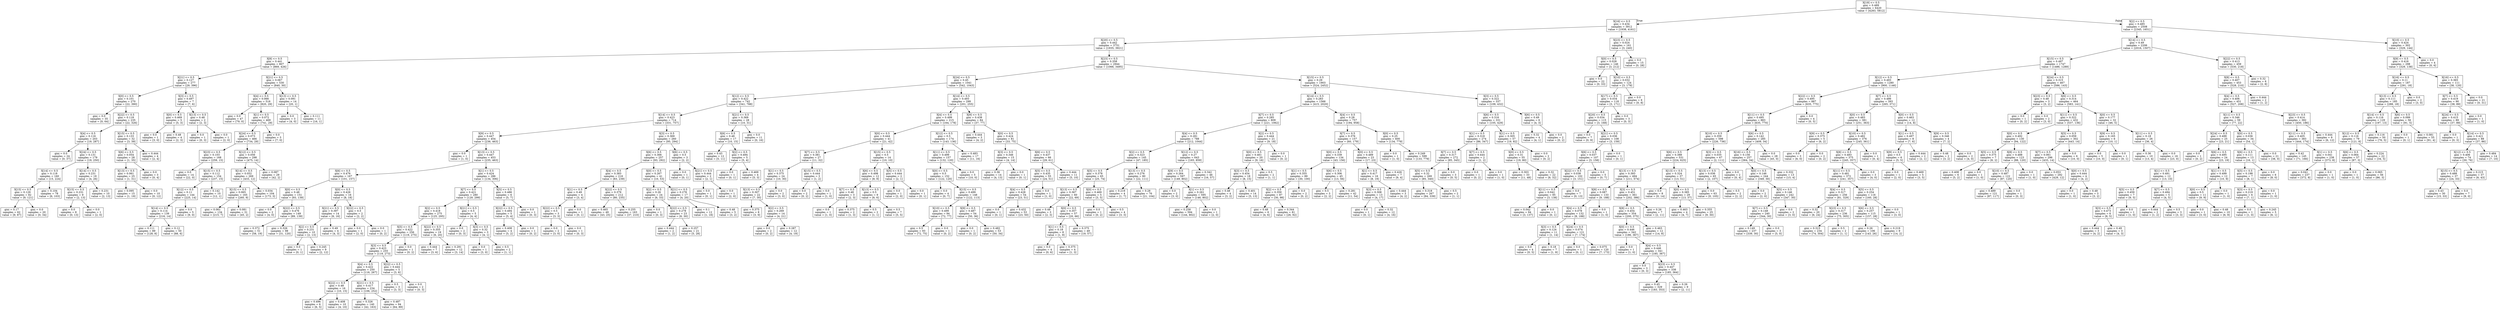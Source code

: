 digraph Tree {
node [shape=box] ;
0 [label="X[19] <= 0.5\ngini = 0.489\nsamples = 6420\nvalue = [4283, 5812]"] ;
1 [label="X[16] <= 0.5\ngini = 0.434\nsamples = 3912\nvalue = [1938, 4161]"] ;
0 -> 1 [labeldistance=2.5, labelangle=45, headlabel="True"] ;
2 [label="X[20] <= 0.5\ngini = 0.442\nsamples = 3751\nvalue = [1935, 3921]"] ;
1 -> 2 ;
3 [label="X[8] <= 0.5\ngini = 0.441\nsamples = 807\nvalue = [869, 426]"] ;
2 -> 3 ;
4 [label="X[21] <= 0.5\ngini = 0.127\nsamples = 277\nvalue = [29, 396]"] ;
3 -> 4 ;
5 [label="X[0] <= 0.5\ngini = 0.101\nsamples = 270\nvalue = [22, 390]"] ;
4 -> 5 ;
6 [label="gini = 0.0\nsamples = 35\nvalue = [0, 64]"] ;
5 -> 6 ;
7 [label="X[22] <= 0.5\ngini = 0.118\nsamples = 235\nvalue = [22, 326]"] ;
5 -> 7 ;
8 [label="X[4] <= 0.5\ngini = 0.116\nsamples = 203\nvalue = [19, 287]"] ;
7 -> 8 ;
9 [label="gini = 0.0\nsamples = 24\nvalue = [0, 37]"] ;
8 -> 9 ;
10 [label="X[24] <= 0.5\ngini = 0.131\nsamples = 179\nvalue = [19, 250]"] ;
8 -> 10 ;
11 [label="X[14] <= 0.5\ngini = 0.118\nsamples = 160\nvalue = [15, 224]"] ;
10 -> 11 ;
12 [label="X[15] <= 0.5\ngini = 0.129\nsamples = 82\nvalue = [9, 121]"] ;
11 -> 12 ;
13 [label="gini = 0.17\nsamples = 62\nvalue = [9, 87]"] ;
12 -> 13 ;
14 [label="gini = 0.0\nsamples = 20\nvalue = [0, 34]"] ;
12 -> 14 ;
15 [label="gini = 0.104\nsamples = 78\nvalue = [6, 103]"] ;
11 -> 15 ;
16 [label="X[14] <= 0.5\ngini = 0.231\nsamples = 19\nvalue = [4, 26]"] ;
10 -> 16 ;
17 [label="X[15] <= 0.5\ngini = 0.231\nsamples = 9\nvalue = [2, 13]"] ;
16 -> 17 ;
18 [label="gini = 0.0\nsamples = 8\nvalue = [0, 13]"] ;
17 -> 18 ;
19 [label="gini = 0.0\nsamples = 1\nvalue = [2, 0]"] ;
17 -> 19 ;
20 [label="gini = 0.231\nsamples = 10\nvalue = [2, 13]"] ;
16 -> 20 ;
21 [label="X[15] <= 0.5\ngini = 0.133\nsamples = 32\nvalue = [3, 39]"] ;
7 -> 21 ;
22 [label="X[6] <= 0.5\ngini = 0.054\nsamples = 28\nvalue = [1, 35]"] ;
21 -> 22 ;
23 [label="X[13] <= 0.5\ngini = 0.061\nsamples = 25\nvalue = [1, 31]"] ;
22 -> 23 ;
24 [label="gini = 0.095\nsamples = 15\nvalue = [1, 19]"] ;
23 -> 24 ;
25 [label="gini = 0.0\nsamples = 10\nvalue = [0, 12]"] ;
23 -> 25 ;
26 [label="gini = 0.0\nsamples = 3\nvalue = [0, 4]"] ;
22 -> 26 ;
27 [label="gini = 0.444\nsamples = 4\nvalue = [2, 4]"] ;
21 -> 27 ;
28 [label="X[3] <= 0.5\ngini = 0.497\nsamples = 7\nvalue = [7, 6]"] ;
4 -> 28 ;
29 [label="X[0] <= 0.5\ngini = 0.469\nsamples = 5\nvalue = [5, 3]"] ;
28 -> 29 ;
30 [label="gini = 0.0\nsamples = 1\nvalue = [3, 0]"] ;
29 -> 30 ;
31 [label="gini = 0.48\nsamples = 4\nvalue = [2, 3]"] ;
29 -> 31 ;
32 [label="X[13] <= 0.5\ngini = 0.48\nsamples = 2\nvalue = [2, 3]"] ;
28 -> 32 ;
33 [label="gini = 0.0\nsamples = 1\nvalue = [0, 3]"] ;
32 -> 33 ;
34 [label="gini = 0.0\nsamples = 1\nvalue = [2, 0]"] ;
32 -> 34 ;
35 [label="X[21] <= 0.5\ngini = 0.067\nsamples = 530\nvalue = [840, 30]"] ;
3 -> 35 ;
36 [label="X[4] <= 0.5\ngini = 0.066\nsamples = 516\nvalue = [820, 29]"] ;
35 -> 36 ;
37 [label="gini = 0.0\nsamples = 47\nvalue = [79, 0]"] ;
36 -> 37 ;
38 [label="X[1] <= 0.5\ngini = 0.072\nsamples = 469\nvalue = [741, 29]"] ;
36 -> 38 ;
39 [label="X[24] <= 0.5\ngini = 0.073\nsamples = 466\nvalue = [734, 29]"] ;
38 -> 39 ;
40 [label="X[23] <= 0.5\ngini = 0.103\nsamples = 168\nvalue = [259, 15]"] ;
39 -> 40 ;
41 [label="gini = 0.0\nsamples = 14\nvalue = [22, 0]"] ;
40 -> 41 ;
42 [label="X[15] <= 0.5\ngini = 0.112\nsamples = 154\nvalue = [237, 15]"] ;
40 -> 42 ;
43 [label="X[12] <= 0.5\ngini = 0.11\nsamples = 144\nvalue = [225, 14]"] ;
42 -> 43 ;
44 [label="X[14] <= 0.5\ngini = 0.114\nsamples = 139\nvalue = [216, 14]"] ;
43 -> 44 ;
45 [label="gini = 0.111\nsamples = 89\nvalue = [128, 8]"] ;
44 -> 45 ;
46 [label="gini = 0.12\nsamples = 50\nvalue = [88, 6]"] ;
44 -> 46 ;
47 [label="gini = 0.0\nsamples = 5\nvalue = [9, 0]"] ;
43 -> 47 ;
48 [label="gini = 0.142\nsamples = 10\nvalue = [12, 1]"] ;
42 -> 48 ;
49 [label="X[12] <= 0.5\ngini = 0.056\nsamples = 298\nvalue = [475, 14]"] ;
39 -> 49 ;
50 [label="X[14] <= 0.5\ngini = 0.052\nsamples = 269\nvalue = [433, 12]"] ;
49 -> 50 ;
51 [label="X[15] <= 0.5\ngini = 0.065\nsamples = 165\nvalue = [260, 9]"] ;
50 -> 51 ;
52 [label="gini = 0.061\nsamples = 134\nvalue = [215, 7]"] ;
51 -> 52 ;
53 [label="gini = 0.081\nsamples = 31\nvalue = [45, 2]"] ;
51 -> 53 ;
54 [label="gini = 0.034\nsamples = 104\nvalue = [173, 3]"] ;
50 -> 54 ;
55 [label="gini = 0.087\nsamples = 29\nvalue = [42, 2]"] ;
49 -> 55 ;
56 [label="gini = 0.0\nsamples = 3\nvalue = [7, 0]"] ;
38 -> 56 ;
57 [label="X[13] <= 0.5\ngini = 0.091\nsamples = 14\nvalue = [20, 1]"] ;
35 -> 57 ;
58 [label="gini = 0.0\nsamples = 3\nvalue = [4, 0]"] ;
57 -> 58 ;
59 [label="gini = 0.111\nsamples = 11\nvalue = [16, 1]"] ;
57 -> 59 ;
60 [label="X[23] <= 0.5\ngini = 0.358\nsamples = 2944\nvalue = [1066, 3495]"] ;
2 -> 60 ;
61 [label="X[24] <= 0.5\ngini = 0.45\nsamples = 1041\nvalue = [542, 1043]"] ;
60 -> 61 ;
62 [label="X[12] <= 0.5\ngini = 0.422\nsamples = 742\nvalue = [341, 788]"] ;
61 -> 62 ;
63 [label="X[14] <= 0.5\ngini = 0.423\nsamples = 714\nvalue = [331, 757]"] ;
62 -> 63 ;
64 [label="X[9] <= 0.5\ngini = 0.447\nsamples = 454\nvalue = [236, 463]"] ;
63 -> 64 ;
65 [label="gini = 0.0\nsamples = 1\nvalue = [1, 0]"] ;
64 -> 65 ;
66 [label="X[13] <= 0.5\ngini = 0.447\nsamples = 453\nvalue = [235, 463]"] ;
64 -> 66 ;
67 [label="X[6] <= 0.5\ngini = 0.476\nsamples = 167\nvalue = [101, 157]"] ;
66 -> 67 ;
68 [label="X[0] <= 0.5\ngini = 0.48\nsamples = 151\nvalue = [93, 139]"] ;
67 -> 68 ;
69 [label="gini = 0.0\nsamples = 2\nvalue = [4, 0]"] ;
68 -> 69 ;
70 [label="X[22] <= 0.5\ngini = 0.476\nsamples = 149\nvalue = [89, 139]"] ;
68 -> 70 ;
71 [label="gini = 0.372\nsamples = 51\nvalue = [58, 19]"] ;
70 -> 71 ;
72 [label="gini = 0.326\nsamples = 98\nvalue = [31, 120]"] ;
70 -> 72 ;
73 [label="X[0] <= 0.5\ngini = 0.426\nsamples = 16\nvalue = [8, 18]"] ;
67 -> 73 ;
74 [label="X[21] <= 0.5\ngini = 0.397\nsamples = 14\nvalue = [6, 16]"] ;
73 -> 74 ;
75 [label="X[2] <= 0.5\ngini = 0.231\nsamples = 10\nvalue = [2, 13]"] ;
74 -> 75 ;
76 [label="gini = 0.0\nsamples = 1\nvalue = [0, 1]"] ;
75 -> 76 ;
77 [label="gini = 0.245\nsamples = 9\nvalue = [2, 12]"] ;
75 -> 77 ;
78 [label="gini = 0.49\nsamples = 4\nvalue = [4, 3]"] ;
74 -> 78 ;
79 [label="X[22] <= 0.5\ngini = 0.5\nsamples = 2\nvalue = [2, 2]"] ;
73 -> 79 ;
80 [label="gini = 0.0\nsamples = 1\nvalue = [2, 0]"] ;
79 -> 80 ;
81 [label="gini = 0.0\nsamples = 1\nvalue = [0, 2]"] ;
79 -> 81 ;
82 [label="X[1] <= 0.5\ngini = 0.424\nsamples = 286\nvalue = [134, 306]"] ;
66 -> 82 ;
83 [label="X[7] <= 0.5\ngini = 0.421\nsamples = 280\nvalue = [129, 299]"] ;
82 -> 83 ;
84 [label="X[2] <= 0.5\ngini = 0.418\nsamples = 275\nvalue = [125, 295]"] ;
83 -> 84 ;
85 [label="X[5] <= 0.5\ngini = 0.422\nsamples = 256\nvalue = [119, 275]"] ;
84 -> 85 ;
86 [label="X[3] <= 0.5\ngini = 0.423\nsamples = 255\nvalue = [119, 273]"] ;
85 -> 86 ;
87 [label="X[4] <= 0.5\ngini = 0.422\nsamples = 250\nvalue = [116, 267]"] ;
86 -> 87 ;
88 [label="X[22] <= 0.5\ngini = 0.48\nsamples = 16\nvalue = [10, 15]"] ;
87 -> 88 ;
89 [label="gini = 0.496\nsamples = 6\nvalue = [6, 5]"] ;
88 -> 89 ;
90 [label="gini = 0.408\nsamples = 10\nvalue = [4, 10]"] ;
88 -> 90 ;
91 [label="X[21] <= 0.5\ngini = 0.417\nsamples = 234\nvalue = [106, 252]"] ;
87 -> 91 ;
92 [label="gini = 0.326\nsamples = 140\nvalue = [42, 163]"] ;
91 -> 92 ;
93 [label="gini = 0.487\nsamples = 94\nvalue = [64, 89]"] ;
91 -> 93 ;
94 [label="X[22] <= 0.5\ngini = 0.444\nsamples = 5\nvalue = [3, 6]"] ;
86 -> 94 ;
95 [label="gini = 0.5\nsamples = 3\nvalue = [3, 3]"] ;
94 -> 95 ;
96 [label="gini = 0.0\nsamples = 2\nvalue = [0, 3]"] ;
94 -> 96 ;
97 [label="gini = 0.0\nsamples = 1\nvalue = [0, 2]"] ;
85 -> 97 ;
98 [label="X[22] <= 0.5\ngini = 0.355\nsamples = 19\nvalue = [6, 20]"] ;
84 -> 98 ;
99 [label="gini = 0.444\nsamples = 7\nvalue = [3, 6]"] ;
98 -> 99 ;
100 [label="gini = 0.291\nsamples = 12\nvalue = [3, 14]"] ;
98 -> 100 ;
101 [label="X[21] <= 0.5\ngini = 0.5\nsamples = 5\nvalue = [4, 4]"] ;
83 -> 101 ;
102 [label="gini = 0.0\nsamples = 2\nvalue = [0, 3]"] ;
101 -> 102 ;
103 [label="X[3] <= 0.5\ngini = 0.32\nsamples = 3\nvalue = [4, 1]"] ;
101 -> 103 ;
104 [label="gini = 0.0\nsamples = 1\nvalue = [3, 0]"] ;
103 -> 104 ;
105 [label="gini = 0.5\nsamples = 2\nvalue = [1, 1]"] ;
103 -> 105 ;
106 [label="X[5] <= 0.5\ngini = 0.486\nsamples = 6\nvalue = [5, 7]"] ;
82 -> 106 ;
107 [label="X[22] <= 0.5\ngini = 0.494\nsamples = 5\nvalue = [5, 4]"] ;
106 -> 107 ;
108 [label="gini = 0.408\nsamples = 4\nvalue = [5, 2]"] ;
107 -> 108 ;
109 [label="gini = 0.0\nsamples = 1\nvalue = [0, 2]"] ;
107 -> 109 ;
110 [label="gini = 0.0\nsamples = 1\nvalue = [0, 3]"] ;
106 -> 110 ;
111 [label="X[3] <= 0.5\ngini = 0.369\nsamples = 260\nvalue = [95, 294]"] ;
63 -> 111 ;
112 [label="X[6] <= 0.5\ngini = 0.366\nsamples = 257\nvalue = [93, 292]"] ;
111 -> 112 ;
113 [label="X[4] <= 0.5\ngini = 0.383\nsamples = 216\nvalue = [83, 239]"] ;
112 -> 113 ;
114 [label="X[1] <= 0.5\ngini = 0.49\nsamples = 4\nvalue = [3, 4]"] ;
113 -> 114 ;
115 [label="X[22] <= 0.5\ngini = 0.5\nsamples = 3\nvalue = [3, 3]"] ;
114 -> 115 ;
116 [label="gini = 0.0\nsamples = 2\nvalue = [3, 0]"] ;
115 -> 116 ;
117 [label="gini = 0.0\nsamples = 1\nvalue = [0, 3]"] ;
115 -> 117 ;
118 [label="gini = 0.0\nsamples = 1\nvalue = [0, 1]"] ;
114 -> 118 ;
119 [label="X[22] <= 0.5\ngini = 0.379\nsamples = 212\nvalue = [80, 235]"] ;
113 -> 119 ;
120 [label="gini = 0.465\nsamples = 49\nvalue = [43, 25]"] ;
119 -> 120 ;
121 [label="gini = 0.255\nsamples = 163\nvalue = [37, 210]"] ;
119 -> 121 ;
122 [label="X[0] <= 0.5\ngini = 0.267\nsamples = 41\nvalue = [10, 53]"] ;
112 -> 122 ;
123 [label="X[2] <= 0.5\ngini = 0.26\nsamples = 24\nvalue = [6, 33]"] ;
122 -> 123 ;
124 [label="gini = 0.0\nsamples = 1\nvalue = [0, 3]"] ;
123 -> 124 ;
125 [label="X[22] <= 0.5\ngini = 0.278\nsamples = 23\nvalue = [6, 30]"] ;
123 -> 125 ;
126 [label="gini = 0.444\nsamples = 2\nvalue = [1, 2]"] ;
125 -> 126 ;
127 [label="gini = 0.257\nsamples = 21\nvalue = [5, 28]"] ;
125 -> 127 ;
128 [label="X[21] <= 0.5\ngini = 0.278\nsamples = 17\nvalue = [4, 20]"] ;
122 -> 128 ;
129 [label="gini = 0.1\nsamples = 12\nvalue = [1, 18]"] ;
128 -> 129 ;
130 [label="gini = 0.48\nsamples = 5\nvalue = [3, 2]"] ;
128 -> 130 ;
131 [label="X[6] <= 0.5\ngini = 0.5\nsamples = 3\nvalue = [2, 2]"] ;
111 -> 131 ;
132 [label="gini = 0.0\nsamples = 1\nvalue = [0, 1]"] ;
131 -> 132 ;
133 [label="X[21] <= 0.5\ngini = 0.444\nsamples = 2\nvalue = [2, 1]"] ;
131 -> 133 ;
134 [label="gini = 0.0\nsamples = 1\nvalue = [0, 1]"] ;
133 -> 134 ;
135 [label="gini = 0.0\nsamples = 1\nvalue = [2, 0]"] ;
133 -> 135 ;
136 [label="X[21] <= 0.5\ngini = 0.369\nsamples = 28\nvalue = [10, 31]"] ;
62 -> 136 ;
137 [label="X[6] <= 0.5\ngini = 0.48\nsamples = 17\nvalue = [10, 15]"] ;
136 -> 137 ;
138 [label="gini = 0.43\nsamples = 12\nvalue = [5, 11]"] ;
137 -> 138 ;
139 [label="X[2] <= 0.5\ngini = 0.494\nsamples = 5\nvalue = [5, 4]"] ;
137 -> 139 ;
140 [label="gini = 0.0\nsamples = 1\nvalue = [0, 1]"] ;
139 -> 140 ;
141 [label="gini = 0.469\nsamples = 4\nvalue = [5, 3]"] ;
139 -> 141 ;
142 [label="gini = 0.0\nsamples = 11\nvalue = [0, 16]"] ;
136 -> 142 ;
143 [label="X[14] <= 0.5\ngini = 0.493\nsamples = 299\nvalue = [201, 255]"] ;
61 -> 143 ;
144 [label="X[4] <= 0.5\ngini = 0.499\nsamples = 215\nvalue = [164, 178]"] ;
143 -> 144 ;
145 [label="X[0] <= 0.5\ngini = 0.444\nsamples = 41\nvalue = [21, 42]"] ;
144 -> 145 ;
146 [label="X[7] <= 0.5\ngini = 0.381\nsamples = 27\nvalue = [11, 32]"] ;
145 -> 146 ;
147 [label="X[1] <= 0.5\ngini = 0.375\nsamples = 24\nvalue = [10, 30]"] ;
146 -> 147 ;
148 [label="X[13] <= 0.5\ngini = 0.307\nsamples = 22\nvalue = [7, 30]"] ;
147 -> 148 ;
149 [label="gini = 0.375\nsamples = 8\nvalue = [3, 9]"] ;
148 -> 149 ;
150 [label="X[2] <= 0.5\ngini = 0.269\nsamples = 14\nvalue = [4, 21]"] ;
148 -> 150 ;
151 [label="gini = 0.0\nsamples = 2\nvalue = [0, 2]"] ;
150 -> 151 ;
152 [label="gini = 0.287\nsamples = 12\nvalue = [4, 19]"] ;
150 -> 152 ;
153 [label="gini = 0.0\nsamples = 2\nvalue = [3, 0]"] ;
147 -> 153 ;
154 [label="X[15] <= 0.5\ngini = 0.444\nsamples = 3\nvalue = [1, 2]"] ;
146 -> 154 ;
155 [label="gini = 0.0\nsamples = 2\nvalue = [0, 2]"] ;
154 -> 155 ;
156 [label="gini = 0.0\nsamples = 1\nvalue = [1, 0]"] ;
154 -> 156 ;
157 [label="X[15] <= 0.5\ngini = 0.5\nsamples = 14\nvalue = [10, 10]"] ;
145 -> 157 ;
158 [label="X[6] <= 0.5\ngini = 0.498\nsamples = 12\nvalue = [8, 9]"] ;
157 -> 158 ;
159 [label="X[7] <= 0.5\ngini = 0.48\nsamples = 3\nvalue = [2, 3]"] ;
158 -> 159 ;
160 [label="gini = 0.0\nsamples = 1\nvalue = [1, 0]"] ;
159 -> 160 ;
161 [label="gini = 0.375\nsamples = 2\nvalue = [1, 3]"] ;
159 -> 161 ;
162 [label="X[13] <= 0.5\ngini = 0.5\nsamples = 9\nvalue = [6, 6]"] ;
158 -> 162 ;
163 [label="gini = 0.5\nsamples = 2\nvalue = [1, 1]"] ;
162 -> 163 ;
164 [label="gini = 0.5\nsamples = 7\nvalue = [5, 5]"] ;
162 -> 164 ;
165 [label="X[5] <= 0.5\ngini = 0.444\nsamples = 2\nvalue = [2, 1]"] ;
157 -> 165 ;
166 [label="gini = 0.0\nsamples = 1\nvalue = [2, 0]"] ;
165 -> 166 ;
167 [label="gini = 0.0\nsamples = 1\nvalue = [0, 1]"] ;
165 -> 167 ;
168 [label="X[12] <= 0.5\ngini = 0.5\nsamples = 174\nvalue = [143, 136]"] ;
144 -> 168 ;
169 [label="X[11] <= 0.5\ngini = 0.499\nsamples = 157\nvalue = [132, 120]"] ;
168 -> 169 ;
170 [label="X[0] <= 0.5\ngini = 0.5\nsamples = 152\nvalue = [122, 120]"] ;
169 -> 170 ;
171 [label="gini = 0.0\nsamples = 4\nvalue = [0, 7]"] ;
170 -> 171 ;
172 [label="X[15] <= 0.5\ngini = 0.499\nsamples = 148\nvalue = [122, 113]"] ;
170 -> 172 ;
173 [label="X[10] <= 0.5\ngini = 0.499\nsamples = 94\nvalue = [72, 77]"] ;
172 -> 173 ;
174 [label="gini = 0.5\nsamples = 93\nvalue = [72, 75]"] ;
173 -> 174 ;
175 [label="gini = 0.0\nsamples = 1\nvalue = [0, 2]"] ;
173 -> 175 ;
176 [label="X[9] <= 0.5\ngini = 0.487\nsamples = 54\nvalue = [50, 36]"] ;
172 -> 176 ;
177 [label="gini = 0.0\nsamples = 1\nvalue = [0, 2]"] ;
176 -> 177 ;
178 [label="gini = 0.482\nsamples = 53\nvalue = [50, 34]"] ;
176 -> 178 ;
179 [label="gini = 0.0\nsamples = 5\nvalue = [10, 0]"] ;
169 -> 179 ;
180 [label="gini = 0.483\nsamples = 17\nvalue = [11, 16]"] ;
168 -> 180 ;
181 [label="X[9] <= 0.5\ngini = 0.438\nsamples = 84\nvalue = [37, 77]"] ;
143 -> 181 ;
182 [label="gini = 0.444\nsamples = 3\nvalue = [4, 2]"] ;
181 -> 182 ;
183 [label="X[0] <= 0.5\ngini = 0.424\nsamples = 81\nvalue = [33, 75]"] ;
181 -> 183 ;
184 [label="X[3] <= 0.5\ngini = 0.346\nsamples = 15\nvalue = [4, 14]"] ;
183 -> 184 ;
185 [label="gini = 0.36\nsamples = 14\nvalue = [4, 13]"] ;
184 -> 185 ;
186 [label="gini = 0.0\nsamples = 1\nvalue = [0, 1]"] ;
184 -> 186 ;
187 [label="X[6] <= 0.5\ngini = 0.437\nsamples = 66\nvalue = [29, 61]"] ;
183 -> 187 ;
188 [label="X[5] <= 0.5\ngini = 0.435\nsamples = 55\nvalue = [24, 51]"] ;
187 -> 188 ;
189 [label="X[4] <= 0.5\ngini = 0.428\nsamples = 54\nvalue = [23, 51]"] ;
188 -> 189 ;
190 [label="gini = 0.0\nsamples = 1\nvalue = [0, 1]"] ;
189 -> 190 ;
191 [label="gini = 0.432\nsamples = 53\nvalue = [23, 50]"] ;
189 -> 191 ;
192 [label="gini = 0.0\nsamples = 1\nvalue = [1, 0]"] ;
188 -> 192 ;
193 [label="gini = 0.444\nsamples = 11\nvalue = [5, 10]"] ;
187 -> 193 ;
194 [label="X[15] <= 0.5\ngini = 0.29\nsamples = 1903\nvalue = [524, 2452]"] ;
60 -> 194 ;
195 [label="X[14] <= 0.5\ngini = 0.283\nsamples = 1566\nvalue = [415, 2020]"] ;
194 -> 195 ;
196 [label="X[7] <= 0.5\ngini = 0.285\nsamples = 809\nvalue = [221, 1062]"] ;
195 -> 196 ;
197 [label="X[4] <= 0.5\ngini = 0.281\nsamples = 788\nvalue = [212, 1044]"] ;
196 -> 197 ;
198 [label="X[2] <= 0.5\ngini = 0.323\nsamples = 145\nvalue = [47, 185]"] ;
197 -> 198 ;
199 [label="X[5] <= 0.5\ngini = 0.378\nsamples = 65\nvalue = [25, 74]"] ;
198 -> 199 ;
200 [label="X[13] <= 0.5\ngini = 0.367\nsamples = 60\nvalue = [22, 69]"] ;
199 -> 200 ;
201 [label="gini = 0.48\nsamples = 3\nvalue = [2, 3]"] ;
200 -> 201 ;
202 [label="X[0] <= 0.5\ngini = 0.357\nsamples = 57\nvalue = [20, 66]"] ;
200 -> 202 ;
203 [label="X[1] <= 0.5\ngini = 0.18\nsamples = 8\nvalue = [1, 9]"] ;
202 -> 203 ;
204 [label="gini = 0.0\nsamples = 4\nvalue = [0, 6]"] ;
203 -> 204 ;
205 [label="gini = 0.375\nsamples = 4\nvalue = [1, 3]"] ;
203 -> 205 ;
206 [label="gini = 0.375\nsamples = 49\nvalue = [19, 57]"] ;
202 -> 206 ;
207 [label="X[0] <= 0.5\ngini = 0.469\nsamples = 5\nvalue = [3, 5]"] ;
199 -> 207 ;
208 [label="gini = 0.0\nsamples = 1\nvalue = [0, 2]"] ;
207 -> 208 ;
209 [label="gini = 0.5\nsamples = 4\nvalue = [3, 3]"] ;
207 -> 209 ;
210 [label="X[13] <= 0.5\ngini = 0.276\nsamples = 80\nvalue = [22, 111]"] ;
198 -> 210 ;
211 [label="gini = 0.219\nsamples = 4\nvalue = [1, 7]"] ;
210 -> 211 ;
212 [label="gini = 0.28\nsamples = 76\nvalue = [21, 104]"] ;
210 -> 212 ;
213 [label="X[12] <= 0.5\ngini = 0.27\nsamples = 643\nvalue = [165, 859]"] ;
197 -> 213 ;
214 [label="X[9] <= 0.5\ngini = 0.264\nsamples = 597\nvalue = [149, 802]"] ;
213 -> 214 ;
215 [label="gini = 0.0\nsamples = 2\nvalue = [3, 0]"] ;
214 -> 215 ;
216 [label="X[1] <= 0.5\ngini = 0.261\nsamples = 595\nvalue = [146, 802]"] ;
214 -> 216 ;
217 [label="gini = 0.258\nsamples = 594\nvalue = [144, 802]"] ;
216 -> 217 ;
218 [label="gini = 0.0\nsamples = 1\nvalue = [2, 0]"] ;
216 -> 218 ;
219 [label="gini = 0.342\nsamples = 46\nvalue = [16, 57]"] ;
213 -> 219 ;
220 [label="X[2] <= 0.5\ngini = 0.444\nsamples = 21\nvalue = [9, 18]"] ;
196 -> 220 ;
221 [label="X[0] <= 0.5\ngini = 0.461\nsamples = 20\nvalue = [9, 16]"] ;
220 -> 221 ;
222 [label="X[3] <= 0.5\ngini = 0.454\nsamples = 18\nvalue = [8, 15]"] ;
221 -> 222 ;
223 [label="gini = 0.48\nsamples = 4\nvalue = [3, 2]"] ;
222 -> 223 ;
224 [label="gini = 0.401\nsamples = 14\nvalue = [5, 13]"] ;
222 -> 224 ;
225 [label="gini = 0.5\nsamples = 2\nvalue = [1, 1]"] ;
221 -> 225 ;
226 [label="gini = 0.0\nsamples = 1\nvalue = [0, 2]"] ;
220 -> 226 ;
227 [label="X[4] <= 0.5\ngini = 0.28\nsamples = 757\nvalue = [194, 958]"] ;
195 -> 227 ;
228 [label="X[7] <= 0.5\ngini = 0.376\nsamples = 157\nvalue = [60, 179]"] ;
227 -> 228 ;
229 [label="X[0] <= 0.5\ngini = 0.339\nsamples = 134\nvalue = [43, 156]"] ;
228 -> 229 ;
230 [label="X[1] <= 0.5\ngini = 0.355\nsamples = 89\nvalue = [30, 100]"] ;
229 -> 230 ;
231 [label="X[2] <= 0.5\ngini = 0.359\nsamples = 87\nvalue = [30, 98]"] ;
230 -> 231 ;
232 [label="gini = 0.48\nsamples = 6\nvalue = [4, 6]"] ;
231 -> 232 ;
233 [label="gini = 0.344\nsamples = 81\nvalue = [26, 92]"] ;
231 -> 233 ;
234 [label="gini = 0.0\nsamples = 2\nvalue = [0, 2]"] ;
230 -> 234 ;
235 [label="X[6] <= 0.5\ngini = 0.306\nsamples = 45\nvalue = [13, 56]"] ;
229 -> 235 ;
236 [label="gini = 0.5\nsamples = 3\nvalue = [2, 2]"] ;
235 -> 236 ;
237 [label="gini = 0.281\nsamples = 42\nvalue = [11, 54]"] ;
235 -> 237 ;
238 [label="X[0] <= 0.5\ngini = 0.489\nsamples = 23\nvalue = [17, 23]"] ;
228 -> 238 ;
239 [label="X[1] <= 0.5\ngini = 0.417\nsamples = 16\nvalue = [8, 19]"] ;
238 -> 239 ;
240 [label="X[3] <= 0.5\ngini = 0.308\nsamples = 13\nvalue = [4, 17]"] ;
239 -> 240 ;
241 [label="gini = 0.0\nsamples = 1\nvalue = [0, 1]"] ;
240 -> 241 ;
242 [label="gini = 0.32\nsamples = 12\nvalue = [4, 16]"] ;
240 -> 242 ;
243 [label="gini = 0.444\nsamples = 3\nvalue = [4, 2]"] ;
239 -> 243 ;
244 [label="gini = 0.426\nsamples = 7\nvalue = [9, 4]"] ;
238 -> 244 ;
245 [label="X[0] <= 0.5\ngini = 0.25\nsamples = 600\nvalue = [134, 779]"] ;
227 -> 245 ;
246 [label="gini = 0.0\nsamples = 1\nvalue = [1, 0]"] ;
245 -> 246 ;
247 [label="gini = 0.249\nsamples = 599\nvalue = [133, 779]"] ;
245 -> 247 ;
248 [label="X[3] <= 0.5\ngini = 0.322\nsamples = 337\nvalue = [109, 432]"] ;
194 -> 248 ;
249 [label="X[6] <= 0.5\ngini = 0.316\nsamples = 331\nvalue = [105, 429]"] ;
248 -> 249 ;
250 [label="X[1] <= 0.5\ngini = 0.318\nsamples = 274\nvalue = [86, 347]"] ;
249 -> 250 ;
251 [label="X[7] <= 0.5\ngini = 0.317\nsamples = 272\nvalue = [85, 345]"] ;
250 -> 251 ;
252 [label="X[5] <= 0.5\ngini = 0.32\nsamples = 269\nvalue = [85, 340]"] ;
251 -> 252 ;
253 [label="gini = 0.318\nsamples = 267\nvalue = [84, 339]"] ;
252 -> 253 ;
254 [label="gini = 0.5\nsamples = 2\nvalue = [1, 1]"] ;
252 -> 254 ;
255 [label="gini = 0.0\nsamples = 3\nvalue = [0, 5]"] ;
251 -> 255 ;
256 [label="X[7] <= 0.5\ngini = 0.444\nsamples = 2\nvalue = [1, 2]"] ;
250 -> 256 ;
257 [label="gini = 0.0\nsamples = 1\nvalue = [0, 2]"] ;
256 -> 257 ;
258 [label="gini = 0.0\nsamples = 1\nvalue = [1, 0]"] ;
256 -> 258 ;
259 [label="X[1] <= 0.5\ngini = 0.305\nsamples = 57\nvalue = [19, 82]"] ;
249 -> 259 ;
260 [label="X[0] <= 0.5\ngini = 0.31\nsamples = 55\nvalue = [19, 80]"] ;
259 -> 260 ;
261 [label="gini = 0.303\nsamples = 33\nvalue = [11, 48]"] ;
260 -> 261 ;
262 [label="gini = 0.32\nsamples = 22\nvalue = [8, 32]"] ;
260 -> 262 ;
263 [label="gini = 0.0\nsamples = 2\nvalue = [0, 2]"] ;
259 -> 263 ;
264 [label="X[6] <= 0.5\ngini = 0.49\nsamples = 6\nvalue = [4, 3]"] ;
248 -> 264 ;
265 [label="gini = 0.32\nsamples = 4\nvalue = [4, 1]"] ;
264 -> 265 ;
266 [label="gini = 0.0\nsamples = 2\nvalue = [0, 2]"] ;
264 -> 266 ;
267 [label="X[23] <= 0.5\ngini = 0.024\nsamples = 161\nvalue = [3, 240]"] ;
1 -> 267 ;
268 [label="X[0] <= 0.5\ngini = 0.028\nsamples = 146\nvalue = [3, 212]"] ;
267 -> 268 ;
269 [label="gini = 0.0\nsamples = 22\nvalue = [0, 33]"] ;
268 -> 269 ;
270 [label="X[10] <= 0.5\ngini = 0.032\nsamples = 124\nvalue = [3, 179]"] ;
268 -> 270 ;
271 [label="X[17] <= 0.5\ngini = 0.034\nsamples = 118\nvalue = [3, 171]"] ;
270 -> 271 ;
272 [label="X[20] <= 0.5\ngini = 0.034\nsamples = 115\nvalue = [3, 168]"] ;
271 -> 272 ;
273 [label="gini = 0.0\nsamples = 7\nvalue = [0, 9]"] ;
272 -> 273 ;
274 [label="X[21] <= 0.5\ngini = 0.036\nsamples = 108\nvalue = [3, 159]"] ;
272 -> 274 ;
275 [label="X[6] <= 0.5\ngini = 0.037\nsamples = 107\nvalue = [3, 158]"] ;
274 -> 275 ;
276 [label="X[22] <= 0.5\ngini = 0.038\nsamples = 102\nvalue = [3, 151]"] ;
275 -> 276 ;
277 [label="X[11] <= 0.5\ngini = 0.042\nsamples = 95\nvalue = [3, 138]"] ;
276 -> 277 ;
278 [label="gini = 0.042\nsamples = 94\nvalue = [3, 137]"] ;
277 -> 278 ;
279 [label="gini = 0.0\nsamples = 1\nvalue = [0, 1]"] ;
277 -> 279 ;
280 [label="gini = 0.0\nsamples = 7\nvalue = [0, 13]"] ;
276 -> 280 ;
281 [label="gini = 0.0\nsamples = 5\nvalue = [0, 7]"] ;
275 -> 281 ;
282 [label="gini = 0.0\nsamples = 1\nvalue = [0, 1]"] ;
274 -> 282 ;
283 [label="gini = 0.0\nsamples = 3\nvalue = [0, 3]"] ;
271 -> 283 ;
284 [label="gini = 0.0\nsamples = 6\nvalue = [0, 8]"] ;
270 -> 284 ;
285 [label="gini = 0.0\nsamples = 15\nvalue = [0, 28]"] ;
267 -> 285 ;
286 [label="X[2] <= 0.5\ngini = 0.485\nsamples = 2508\nvalue = [2345, 1651]"] ;
0 -> 286 [labeldistance=2.5, labelangle=-45, headlabel="False"] ;
287 [label="X[14] <= 0.5\ngini = 0.49\nsamples = 2206\nvalue = [2016, 1507]"] ;
286 -> 287 ;
288 [label="X[15] <= 0.5\ngini = 0.497\nsamples = 1747\nvalue = [1486, 1289]"] ;
287 -> 288 ;
289 [label="X[12] <= 0.5\ngini = 0.493\nsamples = 1280\nvalue = [900, 1146]"] ;
288 -> 289 ;
290 [label="X[22] <= 0.5\ngini = 0.495\nsamples = 887\nvalue = [635, 775]"] ;
289 -> 290 ;
291 [label="X[11] <= 0.5\ngini = 0.495\nsamples = 883\nvalue = [635, 770]"] ;
290 -> 291 ;
292 [label="X[10] <= 0.5\ngini = 0.359\nsamples = 598\nvalue = [226, 736]"] ;
291 -> 292 ;
293 [label="X[6] <= 0.5\ngini = 0.388\nsamples = 531\nvalue = [224, 625]"] ;
292 -> 293 ;
294 [label="X[13] <= 0.5\ngini = 0.393\nsamples = 494\nvalue = [211, 574]"] ;
293 -> 294 ;
295 [label="X[8] <= 0.5\ngini = 0.087\nsamples = 133\nvalue = [9, 188]"] ;
294 -> 295 ;
296 [label="X[4] <= 0.5\ngini = 0.078\nsamples = 132\nvalue = [8, 188]"] ;
295 -> 296 ;
297 [label="X[3] <= 0.5\ngini = 0.124\nsamples = 11\nvalue = [1, 14]"] ;
296 -> 297 ;
298 [label="gini = 0.0\nsamples = 4\nvalue = [0, 5]"] ;
297 -> 298 ;
299 [label="gini = 0.18\nsamples = 7\nvalue = [1, 9]"] ;
297 -> 299 ;
300 [label="X[24] <= 0.5\ngini = 0.074\nsamples = 121\nvalue = [7, 174]"] ;
296 -> 300 ;
301 [label="gini = 0.0\nsamples = 1\nvalue = [0, 1]"] ;
300 -> 301 ;
302 [label="gini = 0.075\nsamples = 120\nvalue = [7, 173]"] ;
300 -> 302 ;
303 [label="gini = 0.0\nsamples = 1\nvalue = [1, 0]"] ;
295 -> 303 ;
304 [label="X[3] <= 0.5\ngini = 0.451\nsamples = 361\nvalue = [202, 386]"] ;
294 -> 304 ;
305 [label="X[8] <= 0.5\ngini = 0.454\nsamples = 354\nvalue = [200, 375]"] ;
304 -> 305 ;
306 [label="X[0] <= 0.5\ngini = 0.446\nsamples = 342\nvalue = [186, 367]"] ;
305 -> 306 ;
307 [label="gini = 0.0\nsamples = 1\nvalue = [1, 0]"] ;
306 -> 307 ;
308 [label="X[4] <= 0.5\ngini = 0.446\nsamples = 341\nvalue = [185, 367]"] ;
306 -> 308 ;
309 [label="gini = 0.0\nsamples = 3\nvalue = [0, 3]"] ;
308 -> 309 ;
310 [label="X[23] <= 0.5\ngini = 0.447\nsamples = 338\nvalue = [185, 364]"] ;
308 -> 310 ;
311 [label="gini = 0.45\nsamples = 329\nvalue = [183, 353]"] ;
310 -> 311 ;
312 [label="gini = 0.26\nsamples = 9\nvalue = [2, 11]"] ;
310 -> 312 ;
313 [label="gini = 0.463\nsamples = 12\nvalue = [14, 8]"] ;
305 -> 313 ;
314 [label="gini = 0.26\nsamples = 7\nvalue = [2, 11]"] ;
304 -> 314 ;
315 [label="X[13] <= 0.5\ngini = 0.324\nsamples = 37\nvalue = [13, 51]"] ;
293 -> 315 ;
316 [label="gini = 0.0\nsamples = 8\nvalue = [0, 14]"] ;
315 -> 316 ;
317 [label="X[0] <= 0.5\ngini = 0.385\nsamples = 29\nvalue = [13, 37]"] ;
315 -> 317 ;
318 [label="gini = 0.463\nsamples = 4\nvalue = [4, 7]"] ;
317 -> 318 ;
319 [label="gini = 0.355\nsamples = 25\nvalue = [9, 30]"] ;
317 -> 319 ;
320 [label="X[3] <= 0.5\ngini = 0.035\nsamples = 67\nvalue = [2, 111]"] ;
292 -> 320 ;
321 [label="X[13] <= 0.5\ngini = 0.036\nsamples = 65\nvalue = [2, 107]"] ;
320 -> 321 ;
322 [label="gini = 0.0\nsamples = 63\nvalue = [0, 105]"] ;
321 -> 322 ;
323 [label="gini = 0.5\nsamples = 2\nvalue = [2, 2]"] ;
321 -> 323 ;
324 [label="gini = 0.0\nsamples = 2\nvalue = [0, 4]"] ;
320 -> 324 ;
325 [label="X[6] <= 0.5\ngini = 0.142\nsamples = 285\nvalue = [409, 34]"] ;
291 -> 325 ;
326 [label="X[16] <= 0.5\ngini = 0.156\nsamples = 257\nvalue = [364, 34]"] ;
325 -> 326 ;
327 [label="X[0] <= 0.5\ngini = 0.146\nsamples = 244\nvalue = [349, 30]"] ;
326 -> 327 ;
328 [label="gini = 0.0\nsamples = 2\nvalue = [2, 0]"] ;
327 -> 328 ;
329 [label="X[5] <= 0.5\ngini = 0.146\nsamples = 242\nvalue = [347, 30]"] ;
327 -> 329 ;
330 [label="X[7] <= 0.5\ngini = 0.148\nsamples = 240\nvalue = [344, 30]"] ;
329 -> 330 ;
331 [label="gini = 0.149\nsamples = 237\nvalue = [339, 30]"] ;
330 -> 331 ;
332 [label="gini = 0.0\nsamples = 3\nvalue = [5, 0]"] ;
330 -> 332 ;
333 [label="gini = 0.0\nsamples = 2\nvalue = [3, 0]"] ;
329 -> 333 ;
334 [label="gini = 0.332\nsamples = 13\nvalue = [15, 4]"] ;
326 -> 334 ;
335 [label="gini = 0.0\nsamples = 28\nvalue = [45, 0]"] ;
325 -> 335 ;
336 [label="gini = 0.0\nsamples = 4\nvalue = [0, 5]"] ;
290 -> 336 ;
337 [label="X[7] <= 0.5\ngini = 0.486\nsamples = 393\nvalue = [265, 371]"] ;
289 -> 337 ;
338 [label="X[0] <= 0.5\ngini = 0.483\nsamples = 381\nvalue = [251, 363]"] ;
337 -> 338 ;
339 [label="X[9] <= 0.5\ngini = 0.375\nsamples = 5\nvalue = [6, 2]"] ;
338 -> 339 ;
340 [label="gini = 0.0\nsamples = 3\nvalue = [6, 0]"] ;
339 -> 340 ;
341 [label="gini = 0.0\nsamples = 2\nvalue = [0, 2]"] ;
339 -> 341 ;
342 [label="X[10] <= 0.5\ngini = 0.482\nsamples = 376\nvalue = [245, 361]"] ;
338 -> 342 ;
343 [label="X[8] <= 0.5\ngini = 0.483\nsamples = 375\nvalue = [245, 357]"] ;
342 -> 343 ;
344 [label="X[11] <= 0.5\ngini = 0.481\nsamples = 372\nvalue = [241, 357]"] ;
343 -> 344 ;
345 [label="X[4] <= 0.5\ngini = 0.317\nsamples = 256\nvalue = [81, 329]"] ;
344 -> 345 ;
346 [label="gini = 0.32\nsamples = 20\nvalue = [6, 24]"] ;
345 -> 346 ;
347 [label="X[23] <= 0.5\ngini = 0.317\nsamples = 236\nvalue = [75, 305]"] ;
345 -> 347 ;
348 [label="gini = 0.315\nsamples = 234\nvalue = [74, 304]"] ;
347 -> 348 ;
349 [label="gini = 0.5\nsamples = 2\nvalue = [1, 1]"] ;
347 -> 349 ;
350 [label="X[5] <= 0.5\ngini = 0.254\nsamples = 116\nvalue = [160, 28]"] ;
344 -> 350 ;
351 [label="X[6] <= 0.5\ngini = 0.257\nsamples = 115\nvalue = [157, 28]"] ;
350 -> 351 ;
352 [label="gini = 0.26\nsamples = 106\nvalue = [143, 26]"] ;
351 -> 352 ;
353 [label="gini = 0.219\nsamples = 9\nvalue = [14, 2]"] ;
351 -> 353 ;
354 [label="gini = 0.0\nsamples = 1\nvalue = [3, 0]"] ;
350 -> 354 ;
355 [label="gini = 0.0\nsamples = 3\nvalue = [4, 0]"] ;
343 -> 355 ;
356 [label="gini = 0.0\nsamples = 1\nvalue = [0, 4]"] ;
342 -> 356 ;
357 [label="X[0] <= 0.5\ngini = 0.463\nsamples = 12\nvalue = [14, 8]"] ;
337 -> 357 ;
358 [label="X[1] <= 0.5\ngini = 0.497\nsamples = 8\nvalue = [7, 6]"] ;
357 -> 358 ;
359 [label="X[9] <= 0.5\ngini = 0.5\nsamples = 6\nvalue = [5, 5]"] ;
358 -> 359 ;
360 [label="gini = 0.0\nsamples = 1\nvalue = [2, 0]"] ;
359 -> 360 ;
361 [label="gini = 0.469\nsamples = 5\nvalue = [3, 5]"] ;
359 -> 361 ;
362 [label="gini = 0.444\nsamples = 2\nvalue = [2, 1]"] ;
358 -> 362 ;
363 [label="X[9] <= 0.5\ngini = 0.346\nsamples = 4\nvalue = [7, 2]"] ;
357 -> 363 ;
364 [label="gini = 0.48\nsamples = 2\nvalue = [3, 2]"] ;
363 -> 364 ;
365 [label="gini = 0.0\nsamples = 2\nvalue = [4, 0]"] ;
363 -> 365 ;
366 [label="X[24] <= 0.5\ngini = 0.315\nsamples = 467\nvalue = [586, 143]"] ;
288 -> 366 ;
367 [label="X[23] <= 0.5\ngini = 0.48\nsamples = 3\nvalue = [3, 2]"] ;
366 -> 367 ;
368 [label="gini = 0.0\nsamples = 1\nvalue = [0, 2]"] ;
367 -> 368 ;
369 [label="gini = 0.0\nsamples = 2\nvalue = [3, 0]"] ;
367 -> 369 ;
370 [label="X[6] <= 0.5\ngini = 0.314\nsamples = 464\nvalue = [583, 141]"] ;
366 -> 370 ;
371 [label="X[11] <= 0.5\ngini = 0.322\nsamples = 432\nvalue = [537, 136]"] ;
370 -> 371 ;
372 [label="X[0] <= 0.5\ngini = 0.492\nsamples = 130\nvalue = [94, 122]"] ;
371 -> 372 ;
373 [label="X[5] <= 0.5\ngini = 0.375\nsamples = 7\nvalue = [6, 2]"] ;
372 -> 373 ;
374 [label="gini = 0.408\nsamples = 6\nvalue = [5, 2]"] ;
373 -> 374 ;
375 [label="gini = 0.0\nsamples = 1\nvalue = [1, 0]"] ;
373 -> 375 ;
376 [label="X[8] <= 0.5\ngini = 0.488\nsamples = 123\nvalue = [88, 120]"] ;
372 -> 376 ;
377 [label="X[10] <= 0.5\ngini = 0.487\nsamples = 122\nvalue = [87, 120]"] ;
376 -> 377 ;
378 [label="gini = 0.489\nsamples = 121\nvalue = [87, 117]"] ;
377 -> 378 ;
379 [label="gini = 0.0\nsamples = 1\nvalue = [0, 3]"] ;
377 -> 379 ;
380 [label="gini = 0.0\nsamples = 1\nvalue = [1, 0]"] ;
376 -> 380 ;
381 [label="X[5] <= 0.5\ngini = 0.059\nsamples = 302\nvalue = [443, 14]"] ;
371 -> 381 ;
382 [label="X[7] <= 0.5\ngini = 0.061\nsamples = 296\nvalue = [433, 14]"] ;
381 -> 382 ;
383 [label="gini = 0.053\nsamples = 292\nvalue = [429, 12]"] ;
382 -> 383 ;
384 [label="X[0] <= 0.5\ngini = 0.444\nsamples = 4\nvalue = [4, 2]"] ;
382 -> 384 ;
385 [label="gini = 0.0\nsamples = 1\nvalue = [1, 0]"] ;
384 -> 385 ;
386 [label="gini = 0.48\nsamples = 3\nvalue = [3, 2]"] ;
384 -> 386 ;
387 [label="gini = 0.0\nsamples = 6\nvalue = [10, 0]"] ;
381 -> 387 ;
388 [label="X[0] <= 0.5\ngini = 0.177\nsamples = 32\nvalue = [46, 5]"] ;
370 -> 388 ;
389 [label="X[9] <= 0.5\ngini = 0.165\nsamples = 6\nvalue = [10, 1]"] ;
388 -> 389 ;
390 [label="gini = 0.0\nsamples = 5\nvalue = [10, 0]"] ;
389 -> 390 ;
391 [label="gini = 0.0\nsamples = 1\nvalue = [0, 1]"] ;
389 -> 391 ;
392 [label="X[11] <= 0.5\ngini = 0.18\nsamples = 26\nvalue = [36, 4]"] ;
388 -> 392 ;
393 [label="gini = 0.36\nsamples = 10\nvalue = [13, 4]"] ;
392 -> 393 ;
394 [label="gini = 0.0\nsamples = 16\nvalue = [23, 0]"] ;
392 -> 394 ;
395 [label="X[22] <= 0.5\ngini = 0.413\nsamples = 459\nvalue = [530, 218]"] ;
287 -> 395 ;
396 [label="X[8] <= 0.5\ngini = 0.407\nsamples = 453\nvalue = [528, 210]"] ;
395 -> 396 ;
397 [label="X[4] <= 0.5\ngini = 0.406\nsamples = 451\nvalue = [527, 208]"] ;
396 -> 397 ;
398 [label="X[11] <= 0.5\ngini = 0.346\nsamples = 59\nvalue = [77, 22]"] ;
397 -> 398 ;
399 [label="X[24] <= 0.5\ngini = 0.499\nsamples = 25\nvalue = [23, 21]"] ;
398 -> 399 ;
400 [label="gini = 0.0\nsamples = 1\nvalue = [0, 2]"] ;
399 -> 400 ;
401 [label="X[6] <= 0.5\ngini = 0.495\nsamples = 24\nvalue = [23, 19]"] ;
399 -> 401 ;
402 [label="X[1] <= 0.5\ngini = 0.491\nsamples = 12\nvalue = [13, 10]"] ;
401 -> 402 ;
403 [label="X[5] <= 0.5\ngini = 0.459\nsamples = 7\nvalue = [9, 5]"] ;
402 -> 403 ;
404 [label="X[3] <= 0.5\ngini = 0.473\nsamples = 6\nvalue = [8, 5]"] ;
403 -> 404 ;
405 [label="gini = 0.444\nsamples = 3\nvalue = [4, 2]"] ;
404 -> 405 ;
406 [label="gini = 0.49\nsamples = 3\nvalue = [4, 3]"] ;
404 -> 406 ;
407 [label="gini = 0.0\nsamples = 1\nvalue = [1, 0]"] ;
403 -> 407 ;
408 [label="X[7] <= 0.5\ngini = 0.494\nsamples = 5\nvalue = [4, 5]"] ;
402 -> 408 ;
409 [label="gini = 0.444\nsamples = 2\nvalue = [1, 2]"] ;
408 -> 409 ;
410 [label="gini = 0.5\nsamples = 3\nvalue = [3, 3]"] ;
408 -> 410 ;
411 [label="X[1] <= 0.5\ngini = 0.499\nsamples = 12\nvalue = [10, 9]"] ;
401 -> 411 ;
412 [label="X[0] <= 0.5\ngini = 0.5\nsamples = 11\nvalue = [9, 9]"] ;
411 -> 412 ;
413 [label="gini = 0.0\nsamples = 1\nvalue = [3, 0]"] ;
412 -> 413 ;
414 [label="gini = 0.48\nsamples = 10\nvalue = [6, 9]"] ;
412 -> 414 ;
415 [label="gini = 0.0\nsamples = 1\nvalue = [1, 0]"] ;
411 -> 415 ;
416 [label="X[0] <= 0.5\ngini = 0.036\nsamples = 34\nvalue = [54, 1]"] ;
398 -> 416 ;
417 [label="X[6] <= 0.5\ngini = 0.111\nsamples = 13\nvalue = [16, 1]"] ;
416 -> 417 ;
418 [label="X[5] <= 0.5\ngini = 0.198\nsamples = 7\nvalue = [8, 1]"] ;
417 -> 418 ;
419 [label="X[3] <= 0.5\ngini = 0.219\nsamples = 6\nvalue = [7, 1]"] ;
418 -> 419 ;
420 [label="gini = 0.0\nsamples = 1\nvalue = [1, 0]"] ;
419 -> 420 ;
421 [label="gini = 0.245\nsamples = 5\nvalue = [6, 1]"] ;
419 -> 421 ;
422 [label="gini = 0.0\nsamples = 1\nvalue = [1, 0]"] ;
418 -> 422 ;
423 [label="gini = 0.0\nsamples = 6\nvalue = [8, 0]"] ;
417 -> 423 ;
424 [label="gini = 0.0\nsamples = 21\nvalue = [38, 0]"] ;
416 -> 424 ;
425 [label="X[23] <= 0.5\ngini = 0.414\nsamples = 392\nvalue = [450, 186]"] ;
397 -> 425 ;
426 [label="X[11] <= 0.5\ngini = 0.405\nsamples = 383\nvalue = [444, 174]"] ;
425 -> 426 ;
427 [label="gini = 0.42\nsamples = 145\nvalue = [71, 166]"] ;
426 -> 427 ;
428 [label="X[1] <= 0.5\ngini = 0.041\nsamples = 238\nvalue = [373, 8]"] ;
426 -> 428 ;
429 [label="gini = 0.041\nsamples = 237\nvalue = [372, 8]"] ;
428 -> 429 ;
430 [label="gini = 0.0\nsamples = 1\nvalue = [1, 0]"] ;
428 -> 430 ;
431 [label="gini = 0.444\nsamples = 9\nvalue = [6, 12]"] ;
425 -> 431 ;
432 [label="gini = 0.444\nsamples = 2\nvalue = [1, 2]"] ;
396 -> 432 ;
433 [label="gini = 0.32\nsamples = 6\nvalue = [2, 8]"] ;
395 -> 433 ;
434 [label="X[10] <= 0.5\ngini = 0.424\nsamples = 302\nvalue = [329, 144]"] ;
286 -> 434 ;
435 [label="X[9] <= 0.5\ngini = 0.416\nsamples = 298\nvalue = [329, 138]"] ;
434 -> 435 ;
436 [label="X[16] <= 0.5\ngini = 0.11\nsamples = 187\nvalue = [291, 18]"] ;
435 -> 436 ;
437 [label="X[13] <= 0.5\ngini = 0.111\nsamples = 185\nvalue = [288, 18]"] ;
436 -> 437 ;
438 [label="X[14] <= 0.5\ngini = 0.116\nsamples = 129\nvalue = [197, 13]"] ;
437 -> 438 ;
439 [label="X[12] <= 0.5\ngini = 0.116\nsamples = 79\nvalue = [121, 8]"] ;
438 -> 439 ;
440 [label="X[6] <= 0.5\ngini = 0.064\nsamples = 57\nvalue = [87, 3]"] ;
439 -> 440 ;
441 [label="gini = 0.0\nsamples = 1\nvalue = [1, 0]"] ;
440 -> 441 ;
442 [label="gini = 0.065\nsamples = 56\nvalue = [86, 3]"] ;
440 -> 442 ;
443 [label="gini = 0.224\nsamples = 22\nvalue = [34, 5]"] ;
439 -> 443 ;
444 [label="gini = 0.116\nsamples = 50\nvalue = [76, 5]"] ;
438 -> 444 ;
445 [label="X[6] <= 0.5\ngini = 0.099\nsamples = 56\nvalue = [91, 5]"] ;
437 -> 445 ;
446 [label="gini = 0.0\nsamples = 1\nvalue = [0, 1]"] ;
445 -> 446 ;
447 [label="gini = 0.081\nsamples = 55\nvalue = [91, 4]"] ;
445 -> 447 ;
448 [label="gini = 0.0\nsamples = 2\nvalue = [3, 0]"] ;
436 -> 448 ;
449 [label="X[16] <= 0.5\ngini = 0.365\nsamples = 111\nvalue = [38, 120]"] ;
435 -> 449 ;
450 [label="X[7] <= 0.5\ngini = 0.419\nsamples = 90\nvalue = [38, 89]"] ;
449 -> 450 ;
451 [label="X[24] <= 0.5\ngini = 0.415\nsamples = 89\nvalue = [37, 89]"] ;
450 -> 451 ;
452 [label="gini = 0.0\nsamples = 1\nvalue = [0, 3]"] ;
451 -> 452 ;
453 [label="X[14] <= 0.5\ngini = 0.421\nsamples = 88\nvalue = [37, 86]"] ;
451 -> 453 ;
454 [label="X[12] <= 0.5\ngini = 0.406\nsamples = 74\nvalue = [30, 76]"] ;
453 -> 454 ;
455 [label="X[15] <= 0.5\ngini = 0.488\nsamples = 37\nvalue = [24, 33]"] ;
454 -> 455 ;
456 [label="gini = 0.43\nsamples = 30\nvalue = [15, 33]"] ;
455 -> 456 ;
457 [label="gini = 0.0\nsamples = 7\nvalue = [9, 0]"] ;
455 -> 457 ;
458 [label="gini = 0.215\nsamples = 37\nvalue = [6, 43]"] ;
454 -> 458 ;
459 [label="gini = 0.484\nsamples = 14\nvalue = [7, 10]"] ;
453 -> 459 ;
460 [label="gini = 0.0\nsamples = 1\nvalue = [1, 0]"] ;
450 -> 460 ;
461 [label="gini = 0.0\nsamples = 21\nvalue = [0, 31]"] ;
449 -> 461 ;
462 [label="gini = 0.0\nsamples = 4\nvalue = [0, 6]"] ;
434 -> 462 ;
}